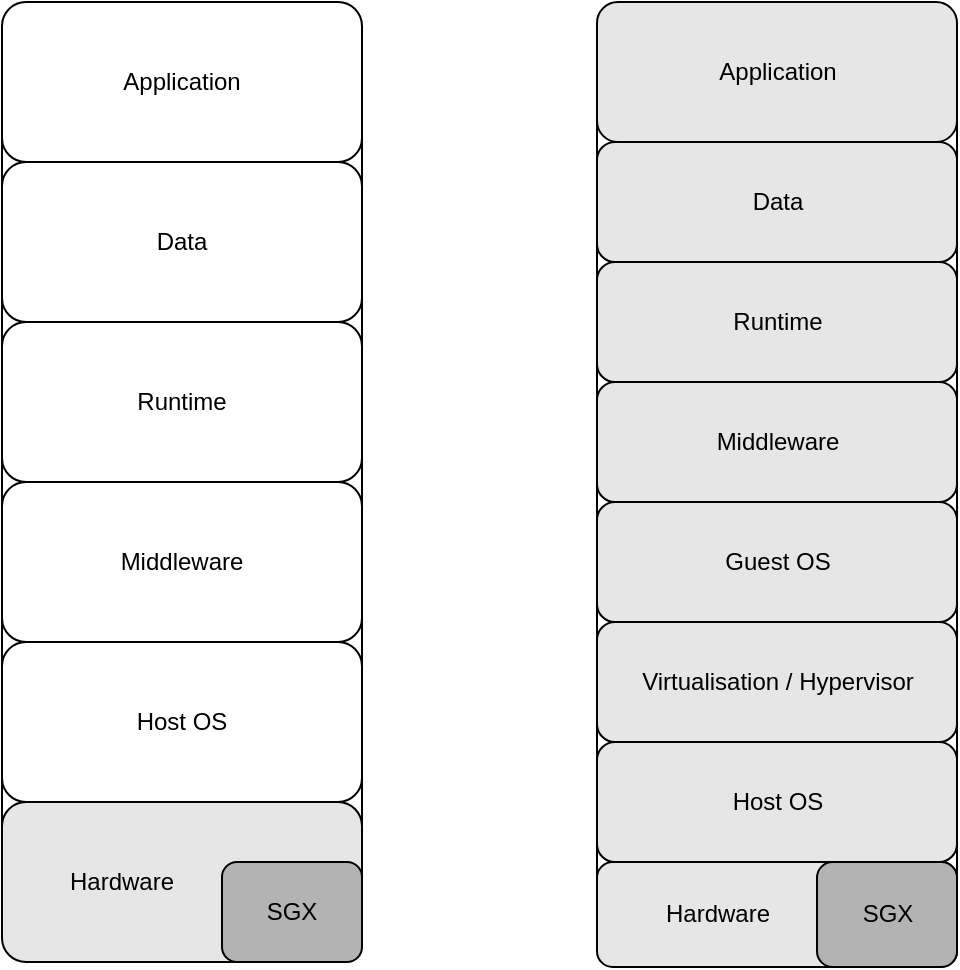 <mxfile version="12.7.2" type="device"><diagram id="hcqw1TOJIM8OIU_gVel0" name="Page-1"><mxGraphModel dx="788" dy="552" grid="0" gridSize="10" guides="1" tooltips="1" connect="1" arrows="1" fold="1" page="1" pageScale="1" pageWidth="850" pageHeight="1100" math="0" shadow="0"><root><mxCell id="0"/><mxCell id="1" parent="0"/><mxCell id="mpuFh_jwWYl13poFyh7z-1" value="" style="rounded=1;whiteSpace=wrap;html=1;rotation=90;" parent="1" vertex="1"><mxGeometry x="-17.5" y="262.5" width="475" height="180" as="geometry"/></mxCell><mxCell id="mpuFh_jwWYl13poFyh7z-2" value="" style="rounded=1;whiteSpace=wrap;html=1;gradientColor=none;fillColor=#E6E6E6;glass=0;shadow=0;comic=0;" parent="1" vertex="1"><mxGeometry x="130" y="510" width="180" height="80" as="geometry"/></mxCell><mxCell id="mpuFh_jwWYl13poFyh7z-3" value="SGX" style="rounded=1;whiteSpace=wrap;html=1;fillColor=#B3B3B3;" parent="1" vertex="1"><mxGeometry x="240" y="540" width="70" height="50" as="geometry"/></mxCell><mxCell id="mpuFh_jwWYl13poFyh7z-4" value="Hardware" style="text;html=1;strokeColor=none;fillColor=none;align=center;verticalAlign=middle;whiteSpace=wrap;rounded=0;" parent="1" vertex="1"><mxGeometry x="170" y="540" width="40" height="20" as="geometry"/></mxCell><mxCell id="mpuFh_jwWYl13poFyh7z-6" value="Host OS" style="rounded=1;whiteSpace=wrap;html=1;" parent="1" vertex="1"><mxGeometry x="130" y="430" width="180" height="80" as="geometry"/></mxCell><mxCell id="mpuFh_jwWYl13poFyh7z-7" value="Middleware" style="rounded=1;whiteSpace=wrap;html=1;" parent="1" vertex="1"><mxGeometry x="130" y="350" width="180" height="80" as="geometry"/></mxCell><mxCell id="mpuFh_jwWYl13poFyh7z-8" value="Runtime" style="rounded=1;whiteSpace=wrap;html=1;" parent="1" vertex="1"><mxGeometry x="130" y="270" width="180" height="80" as="geometry"/></mxCell><mxCell id="mpuFh_jwWYl13poFyh7z-9" value="Data" style="rounded=1;whiteSpace=wrap;html=1;" parent="1" vertex="1"><mxGeometry x="130" y="190" width="180" height="80" as="geometry"/></mxCell><mxCell id="mpuFh_jwWYl13poFyh7z-10" value="Application" style="rounded=1;whiteSpace=wrap;html=1;" parent="1" vertex="1"><mxGeometry x="130" y="110" width="180" height="80" as="geometry"/></mxCell><mxCell id="mpuFh_jwWYl13poFyh7z-12" value="" style="rounded=1;whiteSpace=wrap;html=1;rotation=90;" parent="1" vertex="1"><mxGeometry x="280" y="265" width="475" height="180" as="geometry"/></mxCell><mxCell id="mpuFh_jwWYl13poFyh7z-13" value="" style="rounded=1;whiteSpace=wrap;html=1;gradientColor=none;fillColor=#E6E6E6;glass=0;shadow=0;comic=0;" parent="1" vertex="1"><mxGeometry x="427.5" y="540" width="180" height="52.5" as="geometry"/></mxCell><mxCell id="mpuFh_jwWYl13poFyh7z-14" value="SGX" style="rounded=1;whiteSpace=wrap;html=1;fillColor=#B3B3B3;" parent="1" vertex="1"><mxGeometry x="537.5" y="540" width="70" height="52.5" as="geometry"/></mxCell><mxCell id="mpuFh_jwWYl13poFyh7z-15" value="Hardware" style="text;html=1;strokeColor=none;fillColor=none;align=center;verticalAlign=middle;whiteSpace=wrap;rounded=0;" parent="1" vertex="1"><mxGeometry x="467.5" y="556.25" width="40" height="20" as="geometry"/></mxCell><mxCell id="mpuFh_jwWYl13poFyh7z-16" value="Host OS" style="rounded=1;whiteSpace=wrap;html=1;fillColor=#E6E6E6;" parent="1" vertex="1"><mxGeometry x="427.5" y="480" width="180" height="60" as="geometry"/></mxCell><mxCell id="mpuFh_jwWYl13poFyh7z-21" value="Virtualisation / Hypervisor" style="rounded=1;whiteSpace=wrap;html=1;fillColor=#E6E6E6;" parent="1" vertex="1"><mxGeometry x="427.5" y="420" width="180" height="60" as="geometry"/></mxCell><mxCell id="mpuFh_jwWYl13poFyh7z-22" value="Guest OS" style="rounded=1;whiteSpace=wrap;html=1;fillColor=#E6E6E6;" parent="1" vertex="1"><mxGeometry x="427.5" y="360" width="180" height="60" as="geometry"/></mxCell><mxCell id="mpuFh_jwWYl13poFyh7z-23" value="Middleware" style="rounded=1;whiteSpace=wrap;html=1;fillColor=#E6E6E6;" parent="1" vertex="1"><mxGeometry x="427.5" y="300" width="180" height="60" as="geometry"/></mxCell><mxCell id="mpuFh_jwWYl13poFyh7z-24" value="Runtime" style="rounded=1;whiteSpace=wrap;html=1;fillColor=#E6E6E6;" parent="1" vertex="1"><mxGeometry x="427.5" y="240" width="180" height="60" as="geometry"/></mxCell><mxCell id="mpuFh_jwWYl13poFyh7z-25" value="Data" style="rounded=1;whiteSpace=wrap;html=1;fillColor=#E6E6E6;" parent="1" vertex="1"><mxGeometry x="427.5" y="180" width="180" height="60" as="geometry"/></mxCell><mxCell id="mpuFh_jwWYl13poFyh7z-26" value="Application" style="rounded=1;whiteSpace=wrap;html=1;fillColor=#E6E6E6;" parent="1" vertex="1"><mxGeometry x="427.5" y="110" width="180" height="70" as="geometry"/></mxCell></root></mxGraphModel></diagram></mxfile>